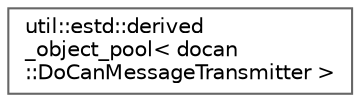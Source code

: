 digraph "Graphical Class Hierarchy"
{
 // LATEX_PDF_SIZE
  bgcolor="transparent";
  edge [fontname=Helvetica,fontsize=10,labelfontname=Helvetica,labelfontsize=10];
  node [fontname=Helvetica,fontsize=10,shape=box,height=0.2,width=0.4];
  rankdir="LR";
  Node0 [id="Node000000",label="util::estd::derived\l_object_pool\< docan\l::DoCanMessageTransmitter \>",height=0.2,width=0.4,color="grey40", fillcolor="white", style="filled",URL="$db/d69/classutil_1_1estd_1_1derived__object__pool.html",tooltip=" "];
}
